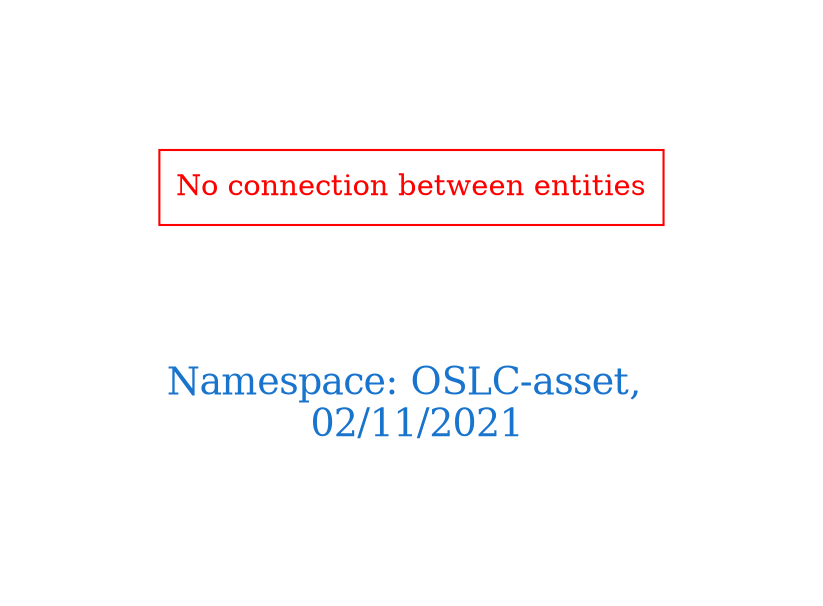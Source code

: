 digraph OGIT_ontology {
 graph [ rankdir= LR,pad=1 
fontsize = 18,
fontcolor= dodgerblue3,label = "\n\n\nNamespace: OSLC-asset, \n 02/11/2021"];
node[shape=polygon];
edge [  color="gray81"];

"No connection between entities" [fontcolor = "red",color="red", shape="polygon"]
}
